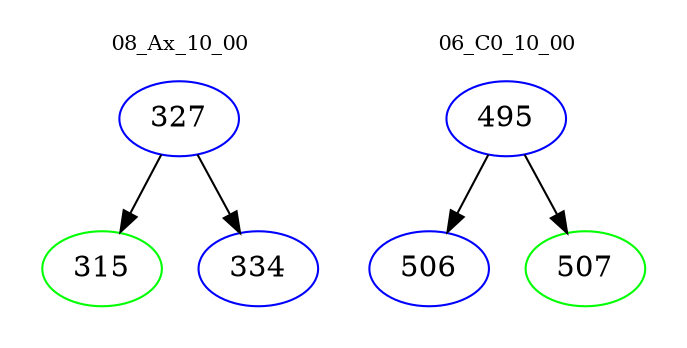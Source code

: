 digraph{
subgraph cluster_0 {
color = white
label = "08_Ax_10_00";
fontsize=10;
T0_327 [label="327", color="blue"]
T0_327 -> T0_315 [color="black"]
T0_315 [label="315", color="green"]
T0_327 -> T0_334 [color="black"]
T0_334 [label="334", color="blue"]
}
subgraph cluster_1 {
color = white
label = "06_C0_10_00";
fontsize=10;
T1_495 [label="495", color="blue"]
T1_495 -> T1_506 [color="black"]
T1_506 [label="506", color="blue"]
T1_495 -> T1_507 [color="black"]
T1_507 [label="507", color="green"]
}
}
